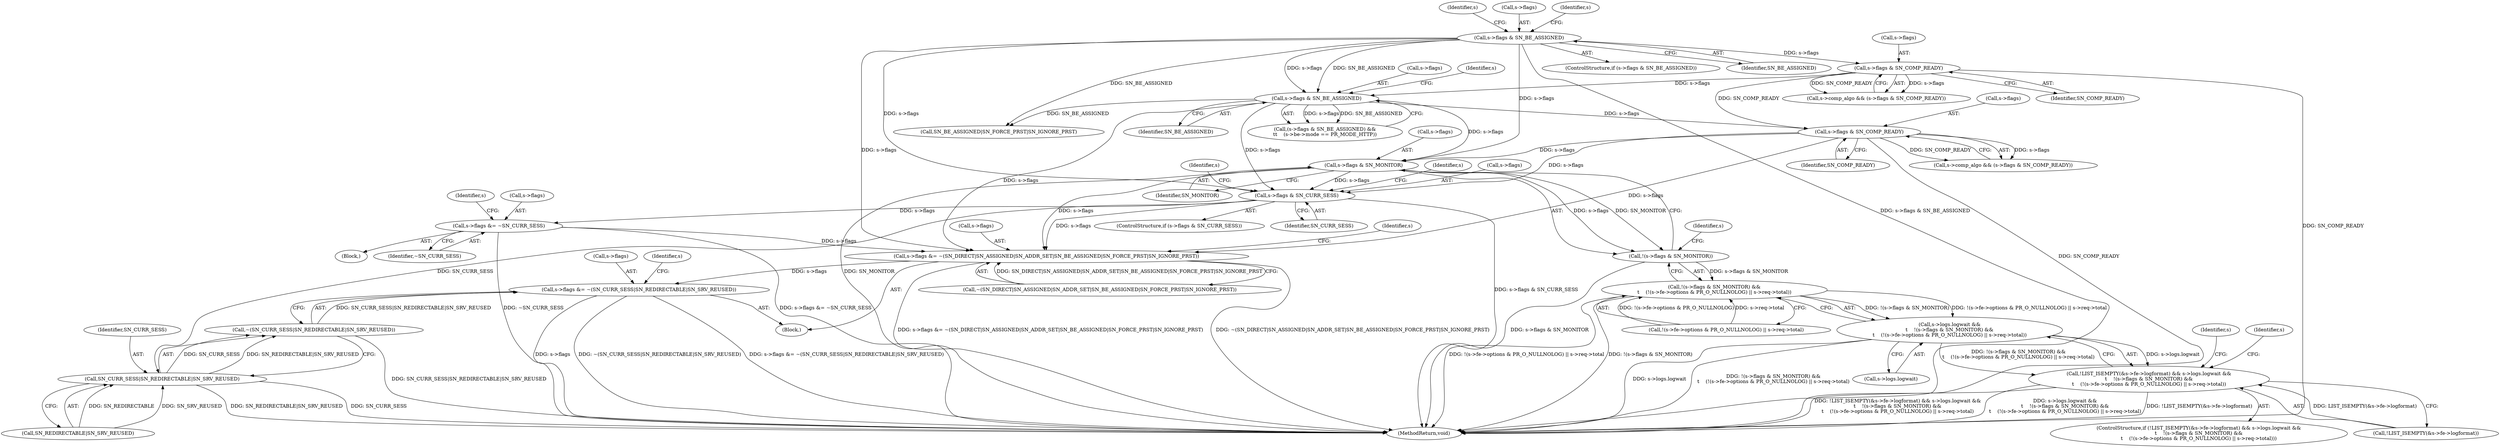 digraph "0_haproxy_b4d05093bc89f71377230228007e69a1434c1a0c@pointer" {
"1000387" [label="(Call,s->flags & SN_MONITOR)"];
"1000170" [label="(Call,s->flags & SN_BE_ASSIGNED)"];
"1000326" [label="(Call,s->flags & SN_COMP_READY)"];
"1000282" [label="(Call,s->flags & SN_BE_ASSIGNED)"];
"1000263" [label="(Call,s->flags & SN_COMP_READY)"];
"1000386" [label="(Call,!(s->flags & SN_MONITOR))"];
"1000385" [label="(Call,!(s->flags & SN_MONITOR) &&\n\t    (!(s->fe->options & PR_O_NULLNOLOG) || s->req->total))"];
"1000379" [label="(Call,s->logs.logwait &&\n\t    !(s->flags & SN_MONITOR) &&\n\t    (!(s->fe->options & PR_O_NULLNOLOG) || s->req->total))"];
"1000370" [label="(Call,!LIST_ISEMPTY(&s->fe->logformat) && s->logs.logwait &&\n\t    !(s->flags & SN_MONITOR) &&\n\t    (!(s->fe->options & PR_O_NULLNOLOG) || s->req->total))"];
"1000532" [label="(Call,s->flags & SN_CURR_SESS)"];
"1000538" [label="(Call,s->flags &= ~SN_CURR_SESS)"];
"1000697" [label="(Call,s->flags &= ~(SN_DIRECT|SN_ASSIGNED|SN_ADDR_SET|SN_BE_ASSIGNED|SN_FORCE_PRST|SN_IGNORE_PRST))"];
"1000713" [label="(Call,s->flags &= ~(SN_CURR_SESS|SN_REDIRECTABLE|SN_SRV_REUSED))"];
"1000718" [label="(Call,SN_CURR_SESS|SN_REDIRECTABLE|SN_SRV_REUSED)"];
"1000717" [label="(Call,~(SN_CURR_SESS|SN_REDIRECTABLE|SN_SRV_REUSED))"];
"1000327" [label="(Call,s->flags)"];
"1000369" [label="(ControlStructure,if (!LIST_ISEMPTY(&s->fe->logformat) && s->logs.logwait &&\n\t    !(s->flags & SN_MONITOR) &&\n\t    (!(s->fe->options & PR_O_NULLNOLOG) || s->req->total)))"];
"1000281" [label="(Call,(s->flags & SN_BE_ASSIGNED) &&\n\t\t    (s->be->mode == PR_MODE_HTTP))"];
"1000531" [label="(ControlStructure,if (s->flags & SN_CURR_SESS))"];
"1000391" [label="(Identifier,SN_MONITOR)"];
"1000259" [label="(Call,s->comp_algo && (s->flags & SN_COMP_READY))"];
"1000697" [label="(Call,s->flags &= ~(SN_DIRECT|SN_ASSIGNED|SN_ADDR_SET|SN_BE_ASSIGNED|SN_FORCE_PRST|SN_IGNORE_PRST))"];
"1000282" [label="(Call,s->flags & SN_BE_ASSIGNED)"];
"1000283" [label="(Call,s->flags)"];
"1000554" [label="(Identifier,s)"];
"1000330" [label="(Identifier,SN_COMP_READY)"];
"1000537" [label="(Block,)"];
"1000408" [label="(Identifier,s)"];
"1000387" [label="(Call,s->flags & SN_MONITOR)"];
"1000539" [label="(Call,s->flags)"];
"1000708" [label="(Call,SN_BE_ASSIGNED|SN_FORCE_PRST|SN_IGNORE_PRST)"];
"1000118" [label="(Block,)"];
"1000698" [label="(Call,s->flags)"];
"1000386" [label="(Call,!(s->flags & SN_MONITOR))"];
"1000170" [label="(Call,s->flags & SN_BE_ASSIGNED)"];
"1000267" [label="(Identifier,SN_COMP_READY)"];
"1000713" [label="(Call,s->flags &= ~(SN_CURR_SESS|SN_REDIRECTABLE|SN_SRV_REUSED))"];
"1000726" [label="(Identifier,s)"];
"1000538" [label="(Call,s->flags &= ~SN_CURR_SESS)"];
"1000903" [label="(MethodReturn,void)"];
"1000370" [label="(Call,!LIST_ISEMPTY(&s->fe->logformat) && s->logs.logwait &&\n\t    !(s->flags & SN_MONITOR) &&\n\t    (!(s->fe->options & PR_O_NULLNOLOG) || s->req->total))"];
"1000397" [label="(Identifier,s)"];
"1000169" [label="(ControlStructure,if (s->flags & SN_BE_ASSIGNED))"];
"1000174" [label="(Identifier,SN_BE_ASSIGNED)"];
"1000290" [label="(Identifier,s)"];
"1000715" [label="(Identifier,s)"];
"1000371" [label="(Call,!LIST_ISEMPTY(&s->fe->logformat))"];
"1000717" [label="(Call,~(SN_CURR_SESS|SN_REDIRECTABLE|SN_SRV_REUSED))"];
"1000532" [label="(Call,s->flags & SN_CURR_SESS)"];
"1000193" [label="(Identifier,s)"];
"1000718" [label="(Call,SN_CURR_SESS|SN_REDIRECTABLE|SN_SRV_REUSED)"];
"1000326" [label="(Call,s->flags & SN_COMP_READY)"];
"1000542" [label="(Identifier,~SN_CURR_SESS)"];
"1000547" [label="(Identifier,s)"];
"1000720" [label="(Call,SN_REDIRECTABLE|SN_SRV_REUSED)"];
"1000263" [label="(Call,s->flags & SN_COMP_READY)"];
"1000540" [label="(Identifier,s)"];
"1000719" [label="(Identifier,SN_CURR_SESS)"];
"1000392" [label="(Call,!(s->fe->options & PR_O_NULLNOLOG) || s->req->total)"];
"1000286" [label="(Identifier,SN_BE_ASSIGNED)"];
"1000322" [label="(Call,s->comp_algo && (s->flags & SN_COMP_READY))"];
"1000171" [label="(Call,s->flags)"];
"1000388" [label="(Call,s->flags)"];
"1000264" [label="(Call,s->flags)"];
"1000380" [label="(Call,s->logs.logwait)"];
"1000410" [label="(Identifier,s)"];
"1000536" [label="(Identifier,SN_CURR_SESS)"];
"1000701" [label="(Call,~(SN_DIRECT|SN_ASSIGNED|SN_ADDR_SET|SN_BE_ASSIGNED|SN_FORCE_PRST|SN_IGNORE_PRST))"];
"1000714" [label="(Call,s->flags)"];
"1000385" [label="(Call,!(s->flags & SN_MONITOR) &&\n\t    (!(s->fe->options & PR_O_NULLNOLOG) || s->req->total))"];
"1000179" [label="(Identifier,s)"];
"1000379" [label="(Call,s->logs.logwait &&\n\t    !(s->flags & SN_MONITOR) &&\n\t    (!(s->fe->options & PR_O_NULLNOLOG) || s->req->total))"];
"1000533" [label="(Call,s->flags)"];
"1000387" -> "1000386"  [label="AST: "];
"1000387" -> "1000391"  [label="CFG: "];
"1000388" -> "1000387"  [label="AST: "];
"1000391" -> "1000387"  [label="AST: "];
"1000386" -> "1000387"  [label="CFG: "];
"1000387" -> "1000903"  [label="DDG: SN_MONITOR"];
"1000387" -> "1000386"  [label="DDG: s->flags"];
"1000387" -> "1000386"  [label="DDG: SN_MONITOR"];
"1000170" -> "1000387"  [label="DDG: s->flags"];
"1000326" -> "1000387"  [label="DDG: s->flags"];
"1000282" -> "1000387"  [label="DDG: s->flags"];
"1000387" -> "1000532"  [label="DDG: s->flags"];
"1000387" -> "1000697"  [label="DDG: s->flags"];
"1000170" -> "1000169"  [label="AST: "];
"1000170" -> "1000174"  [label="CFG: "];
"1000171" -> "1000170"  [label="AST: "];
"1000174" -> "1000170"  [label="AST: "];
"1000179" -> "1000170"  [label="CFG: "];
"1000193" -> "1000170"  [label="CFG: "];
"1000170" -> "1000903"  [label="DDG: s->flags & SN_BE_ASSIGNED"];
"1000170" -> "1000263"  [label="DDG: s->flags"];
"1000170" -> "1000282"  [label="DDG: s->flags"];
"1000170" -> "1000282"  [label="DDG: SN_BE_ASSIGNED"];
"1000170" -> "1000532"  [label="DDG: s->flags"];
"1000170" -> "1000697"  [label="DDG: s->flags"];
"1000170" -> "1000708"  [label="DDG: SN_BE_ASSIGNED"];
"1000326" -> "1000322"  [label="AST: "];
"1000326" -> "1000330"  [label="CFG: "];
"1000327" -> "1000326"  [label="AST: "];
"1000330" -> "1000326"  [label="AST: "];
"1000322" -> "1000326"  [label="CFG: "];
"1000326" -> "1000903"  [label="DDG: SN_COMP_READY"];
"1000326" -> "1000322"  [label="DDG: s->flags"];
"1000326" -> "1000322"  [label="DDG: SN_COMP_READY"];
"1000282" -> "1000326"  [label="DDG: s->flags"];
"1000263" -> "1000326"  [label="DDG: SN_COMP_READY"];
"1000326" -> "1000532"  [label="DDG: s->flags"];
"1000326" -> "1000697"  [label="DDG: s->flags"];
"1000282" -> "1000281"  [label="AST: "];
"1000282" -> "1000286"  [label="CFG: "];
"1000283" -> "1000282"  [label="AST: "];
"1000286" -> "1000282"  [label="AST: "];
"1000290" -> "1000282"  [label="CFG: "];
"1000281" -> "1000282"  [label="CFG: "];
"1000282" -> "1000281"  [label="DDG: s->flags"];
"1000282" -> "1000281"  [label="DDG: SN_BE_ASSIGNED"];
"1000263" -> "1000282"  [label="DDG: s->flags"];
"1000282" -> "1000532"  [label="DDG: s->flags"];
"1000282" -> "1000697"  [label="DDG: s->flags"];
"1000282" -> "1000708"  [label="DDG: SN_BE_ASSIGNED"];
"1000263" -> "1000259"  [label="AST: "];
"1000263" -> "1000267"  [label="CFG: "];
"1000264" -> "1000263"  [label="AST: "];
"1000267" -> "1000263"  [label="AST: "];
"1000259" -> "1000263"  [label="CFG: "];
"1000263" -> "1000903"  [label="DDG: SN_COMP_READY"];
"1000263" -> "1000259"  [label="DDG: s->flags"];
"1000263" -> "1000259"  [label="DDG: SN_COMP_READY"];
"1000386" -> "1000385"  [label="AST: "];
"1000397" -> "1000386"  [label="CFG: "];
"1000385" -> "1000386"  [label="CFG: "];
"1000386" -> "1000903"  [label="DDG: s->flags & SN_MONITOR"];
"1000386" -> "1000385"  [label="DDG: s->flags & SN_MONITOR"];
"1000385" -> "1000379"  [label="AST: "];
"1000385" -> "1000392"  [label="CFG: "];
"1000392" -> "1000385"  [label="AST: "];
"1000379" -> "1000385"  [label="CFG: "];
"1000385" -> "1000903"  [label="DDG: !(s->fe->options & PR_O_NULLNOLOG) || s->req->total"];
"1000385" -> "1000903"  [label="DDG: !(s->flags & SN_MONITOR)"];
"1000385" -> "1000379"  [label="DDG: !(s->flags & SN_MONITOR)"];
"1000385" -> "1000379"  [label="DDG: !(s->fe->options & PR_O_NULLNOLOG) || s->req->total"];
"1000392" -> "1000385"  [label="DDG: !(s->fe->options & PR_O_NULLNOLOG)"];
"1000392" -> "1000385"  [label="DDG: s->req->total"];
"1000379" -> "1000370"  [label="AST: "];
"1000379" -> "1000380"  [label="CFG: "];
"1000380" -> "1000379"  [label="AST: "];
"1000370" -> "1000379"  [label="CFG: "];
"1000379" -> "1000903"  [label="DDG: s->logs.logwait"];
"1000379" -> "1000903"  [label="DDG: !(s->flags & SN_MONITOR) &&\n\t    (!(s->fe->options & PR_O_NULLNOLOG) || s->req->total)"];
"1000379" -> "1000370"  [label="DDG: s->logs.logwait"];
"1000379" -> "1000370"  [label="DDG: !(s->flags & SN_MONITOR) &&\n\t    (!(s->fe->options & PR_O_NULLNOLOG) || s->req->total)"];
"1000370" -> "1000369"  [label="AST: "];
"1000370" -> "1000371"  [label="CFG: "];
"1000371" -> "1000370"  [label="AST: "];
"1000408" -> "1000370"  [label="CFG: "];
"1000410" -> "1000370"  [label="CFG: "];
"1000370" -> "1000903"  [label="DDG: !LIST_ISEMPTY(&s->fe->logformat) && s->logs.logwait &&\n\t    !(s->flags & SN_MONITOR) &&\n\t    (!(s->fe->options & PR_O_NULLNOLOG) || s->req->total)"];
"1000370" -> "1000903"  [label="DDG: s->logs.logwait &&\n\t    !(s->flags & SN_MONITOR) &&\n\t    (!(s->fe->options & PR_O_NULLNOLOG) || s->req->total)"];
"1000370" -> "1000903"  [label="DDG: !LIST_ISEMPTY(&s->fe->logformat)"];
"1000371" -> "1000370"  [label="DDG: LIST_ISEMPTY(&s->fe->logformat)"];
"1000532" -> "1000531"  [label="AST: "];
"1000532" -> "1000536"  [label="CFG: "];
"1000533" -> "1000532"  [label="AST: "];
"1000536" -> "1000532"  [label="AST: "];
"1000540" -> "1000532"  [label="CFG: "];
"1000554" -> "1000532"  [label="CFG: "];
"1000532" -> "1000903"  [label="DDG: s->flags & SN_CURR_SESS"];
"1000532" -> "1000538"  [label="DDG: s->flags"];
"1000532" -> "1000697"  [label="DDG: s->flags"];
"1000532" -> "1000718"  [label="DDG: SN_CURR_SESS"];
"1000538" -> "1000537"  [label="AST: "];
"1000538" -> "1000542"  [label="CFG: "];
"1000539" -> "1000538"  [label="AST: "];
"1000542" -> "1000538"  [label="AST: "];
"1000547" -> "1000538"  [label="CFG: "];
"1000538" -> "1000903"  [label="DDG: ~SN_CURR_SESS"];
"1000538" -> "1000903"  [label="DDG: s->flags &= ~SN_CURR_SESS"];
"1000538" -> "1000697"  [label="DDG: s->flags"];
"1000697" -> "1000118"  [label="AST: "];
"1000697" -> "1000701"  [label="CFG: "];
"1000698" -> "1000697"  [label="AST: "];
"1000701" -> "1000697"  [label="AST: "];
"1000715" -> "1000697"  [label="CFG: "];
"1000697" -> "1000903"  [label="DDG: s->flags &= ~(SN_DIRECT|SN_ASSIGNED|SN_ADDR_SET|SN_BE_ASSIGNED|SN_FORCE_PRST|SN_IGNORE_PRST)"];
"1000697" -> "1000903"  [label="DDG: ~(SN_DIRECT|SN_ASSIGNED|SN_ADDR_SET|SN_BE_ASSIGNED|SN_FORCE_PRST|SN_IGNORE_PRST)"];
"1000701" -> "1000697"  [label="DDG: SN_DIRECT|SN_ASSIGNED|SN_ADDR_SET|SN_BE_ASSIGNED|SN_FORCE_PRST|SN_IGNORE_PRST"];
"1000697" -> "1000713"  [label="DDG: s->flags"];
"1000713" -> "1000118"  [label="AST: "];
"1000713" -> "1000717"  [label="CFG: "];
"1000714" -> "1000713"  [label="AST: "];
"1000717" -> "1000713"  [label="AST: "];
"1000726" -> "1000713"  [label="CFG: "];
"1000713" -> "1000903"  [label="DDG: s->flags"];
"1000713" -> "1000903"  [label="DDG: ~(SN_CURR_SESS|SN_REDIRECTABLE|SN_SRV_REUSED)"];
"1000713" -> "1000903"  [label="DDG: s->flags &= ~(SN_CURR_SESS|SN_REDIRECTABLE|SN_SRV_REUSED)"];
"1000717" -> "1000713"  [label="DDG: SN_CURR_SESS|SN_REDIRECTABLE|SN_SRV_REUSED"];
"1000718" -> "1000717"  [label="AST: "];
"1000718" -> "1000720"  [label="CFG: "];
"1000719" -> "1000718"  [label="AST: "];
"1000720" -> "1000718"  [label="AST: "];
"1000717" -> "1000718"  [label="CFG: "];
"1000718" -> "1000903"  [label="DDG: SN_REDIRECTABLE|SN_SRV_REUSED"];
"1000718" -> "1000903"  [label="DDG: SN_CURR_SESS"];
"1000718" -> "1000717"  [label="DDG: SN_CURR_SESS"];
"1000718" -> "1000717"  [label="DDG: SN_REDIRECTABLE|SN_SRV_REUSED"];
"1000720" -> "1000718"  [label="DDG: SN_REDIRECTABLE"];
"1000720" -> "1000718"  [label="DDG: SN_SRV_REUSED"];
"1000717" -> "1000903"  [label="DDG: SN_CURR_SESS|SN_REDIRECTABLE|SN_SRV_REUSED"];
}
